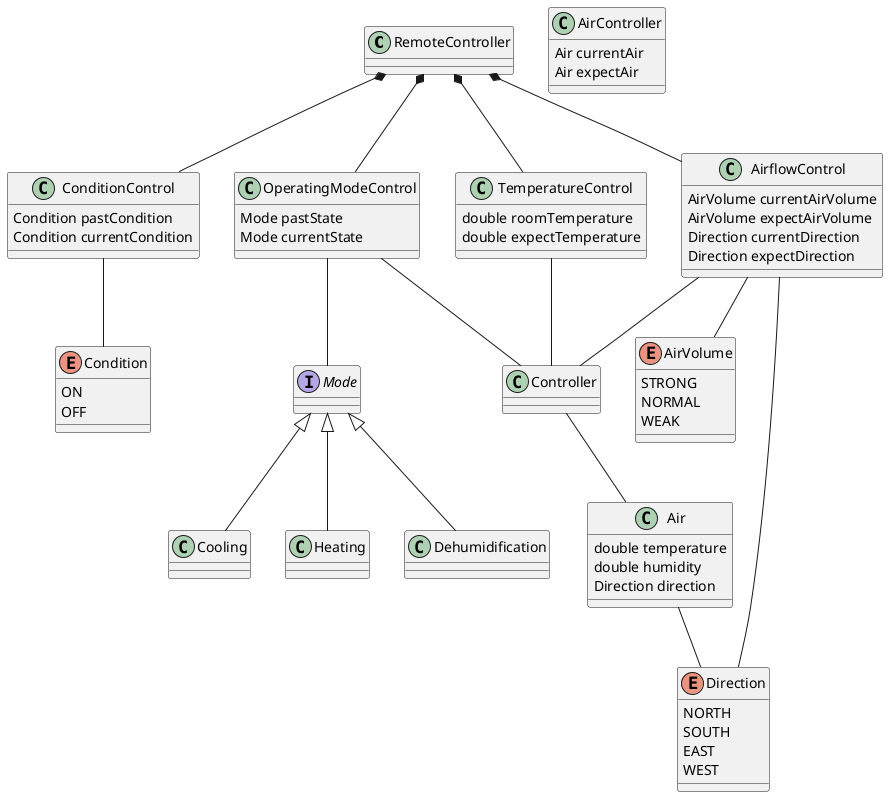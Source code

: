 @startuml

class RemoteController {
}
class ConditionControl {
  Condition pastCondition
  Condition currentCondition
}
class OperatingModeControl {
  Mode pastState
  Mode currentState
}
class TemperatureControl {
  double roomTemperature
  double expectTemperature
}
class AirflowControl {
  AirVolume currentAirVolume
  AirVolume expectAirVolume
  Direction currentDirection
  Direction expectDirection
}
class AirController {
  Air currentAir
  Air expectAir
}
enum AirVolume {
  STRONG
  NORMAL
  WEAK
}
interface Mode
class Cooling
class Heating
class Dehumidification
enum Condition {
  ON
  OFF
}
class Air {
  double temperature
  double humidity
  Direction direction
}
enum Direction {
  NORTH
  SOUTH
  EAST
  WEST
}
RemoteController *-- OperatingModeControl
RemoteController *-- TemperatureControl
RemoteController *-- AirflowControl
RemoteController *-- ConditionControl
OperatingModeControl -- Mode
AirflowControl -- AirVolume
AirflowControl -- Direction
OperatingModeControl -- Controller
TemperatureControl -- Controller
AirflowControl -- Controller
ConditionControl -- Condition
Controller -- Air
Air -- Direction
Mode <|-- Cooling
Mode <|-- Heating
Mode <|-- Dehumidification

@enduml